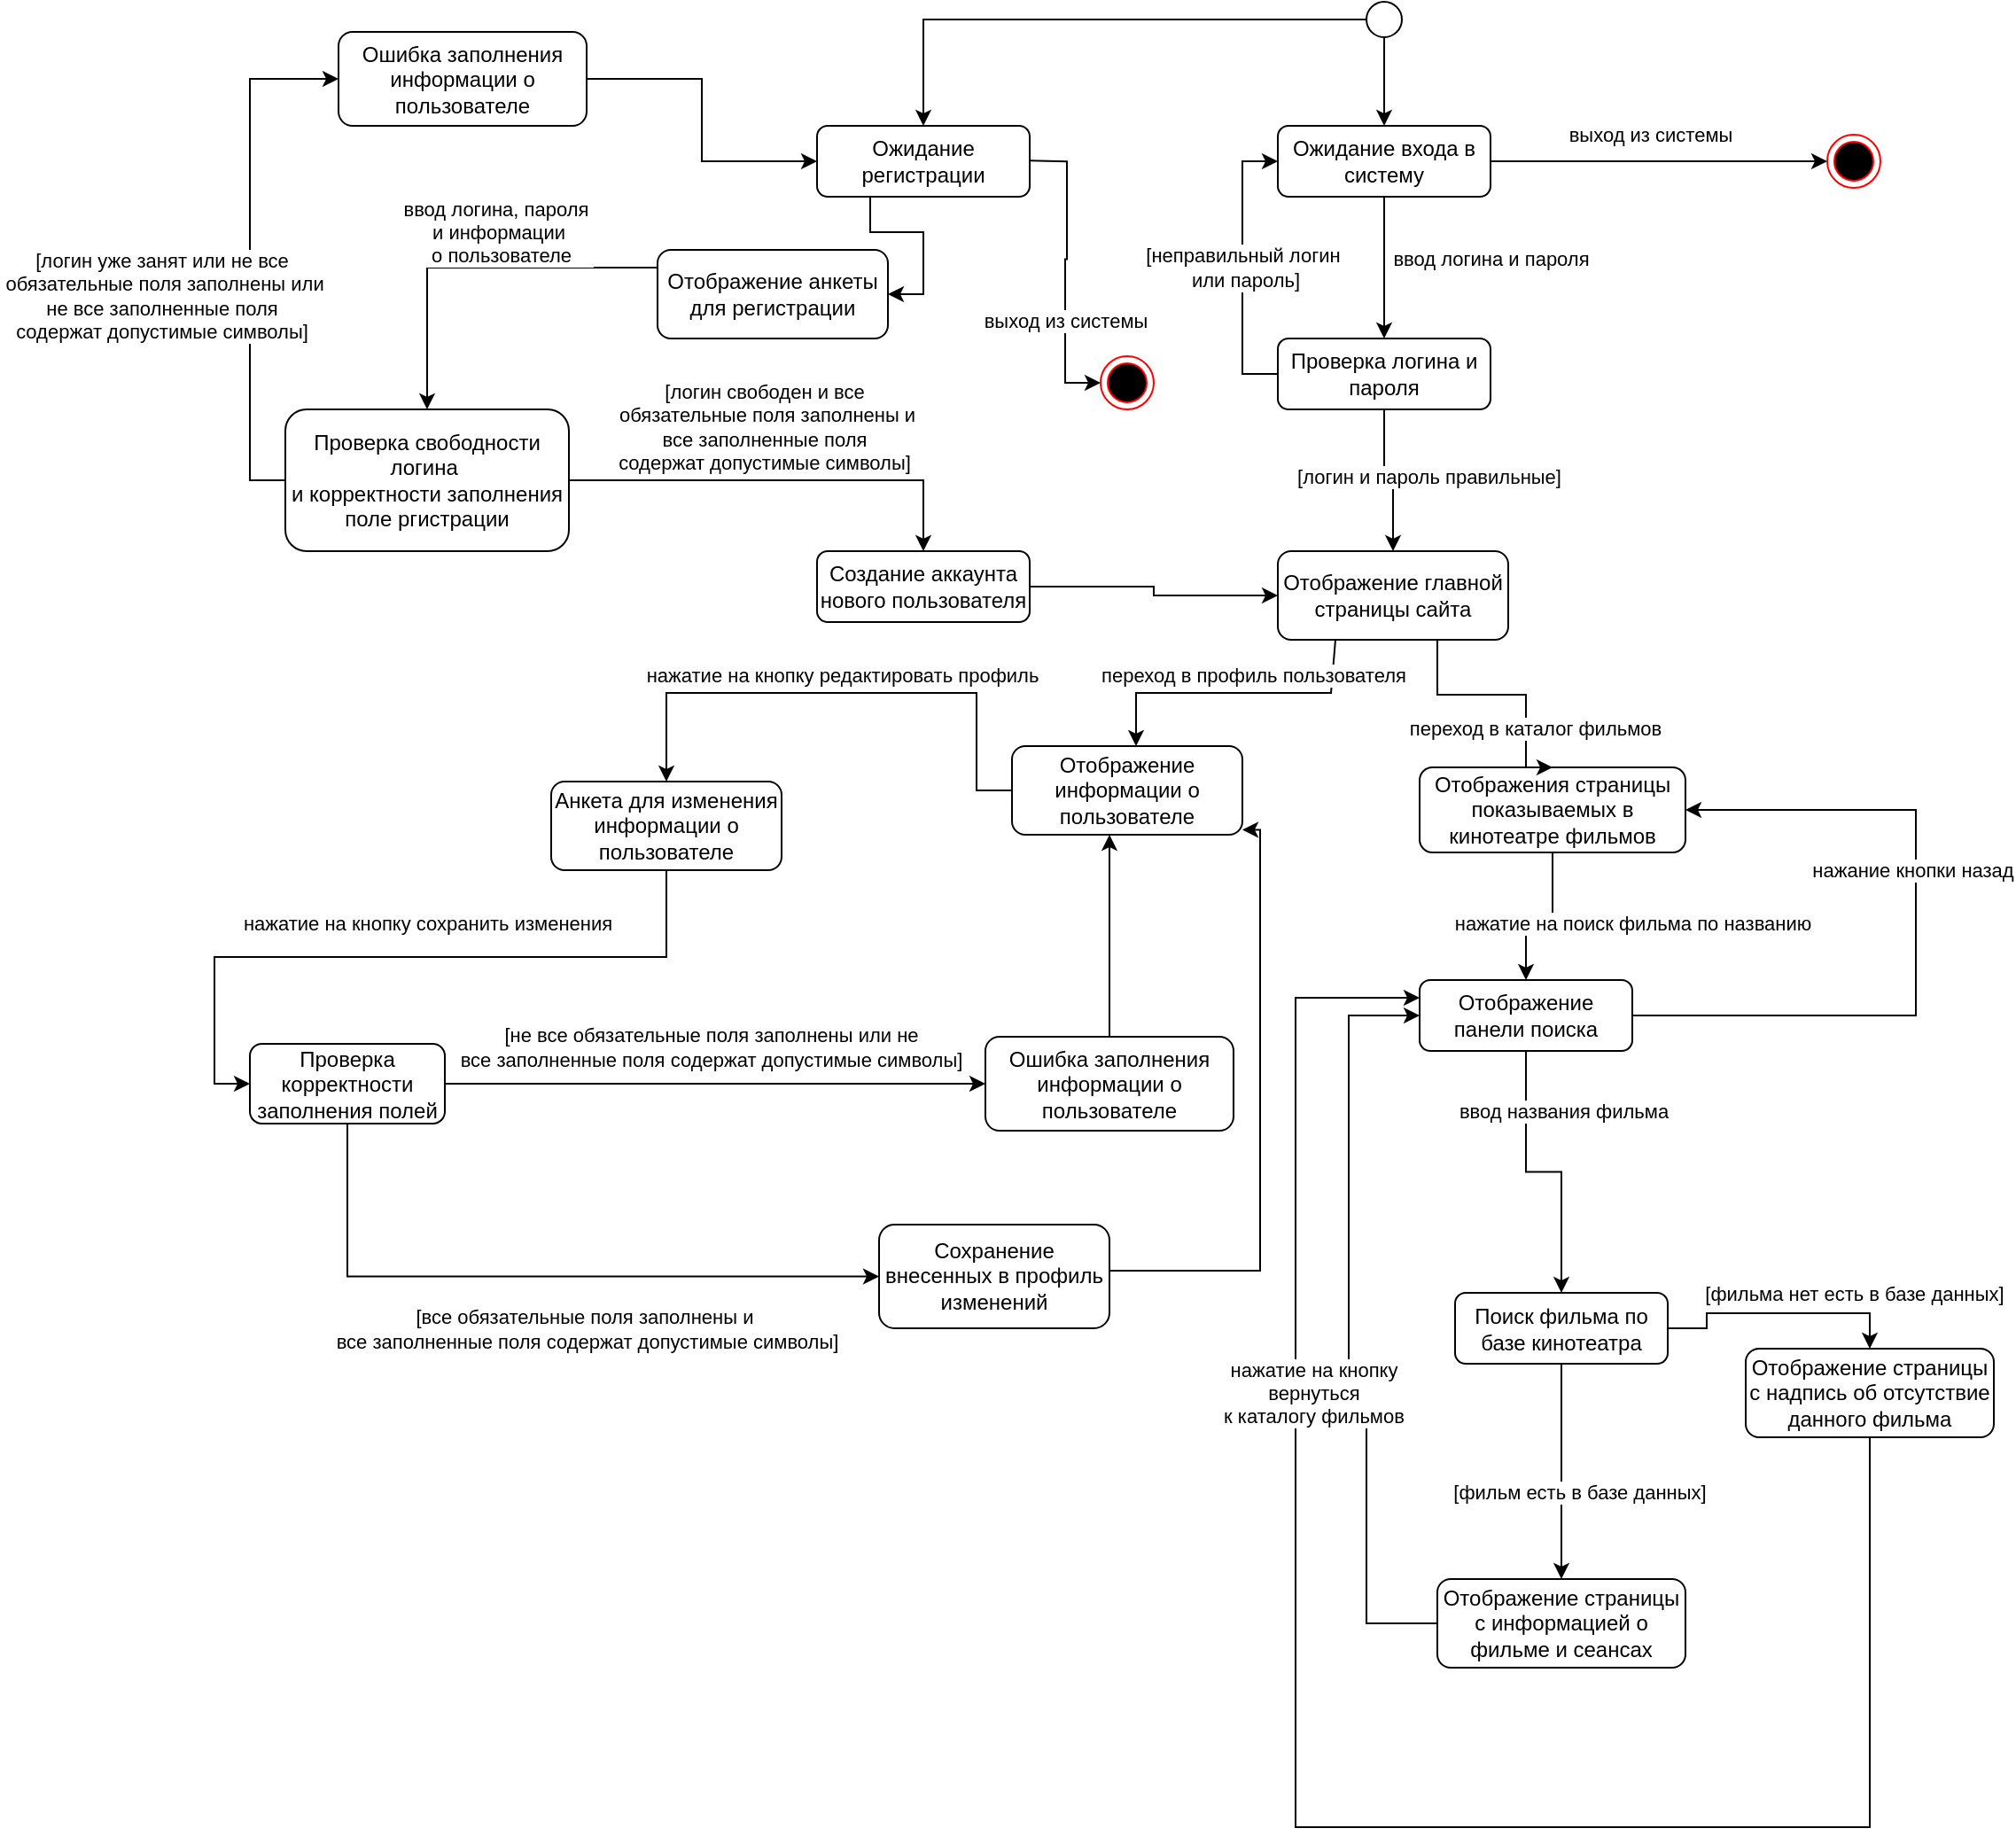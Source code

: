<mxfile version="24.0.5" type="github">
  <diagram name="Страница — 1" id="CQMrf1lWNn9pbY3fDf8r">
    <mxGraphModel dx="2715" dy="854" grid="1" gridSize="10" guides="1" tooltips="1" connect="1" arrows="1" fold="1" page="1" pageScale="1" pageWidth="827" pageHeight="1169" math="0" shadow="0">
      <root>
        <mxCell id="0" />
        <mxCell id="1" parent="0" />
        <mxCell id="x12aQ69rx99nIMiCHYCn-129" style="edgeStyle=orthogonalEdgeStyle;rounded=0;orthogonalLoop=1;jettySize=auto;html=1;exitX=0.5;exitY=1;exitDx=0;exitDy=0;" edge="1" parent="1" source="x12aQ69rx99nIMiCHYCn-76" target="x12aQ69rx99nIMiCHYCn-128">
          <mxGeometry relative="1" as="geometry" />
        </mxCell>
        <mxCell id="x12aQ69rx99nIMiCHYCn-54" style="edgeStyle=orthogonalEdgeStyle;rounded=0;orthogonalLoop=1;jettySize=auto;html=1;entryX=0.5;entryY=0;entryDx=0;entryDy=0;" edge="1" parent="1" source="x12aQ69rx99nIMiCHYCn-57" target="x12aQ69rx99nIMiCHYCn-65">
          <mxGeometry relative="1" as="geometry" />
        </mxCell>
        <mxCell id="x12aQ69rx99nIMiCHYCn-55" value="ввод логина и пароля" style="edgeLabel;html=1;align=center;verticalAlign=middle;resizable=0;points=[];" vertex="1" connectable="0" parent="x12aQ69rx99nIMiCHYCn-54">
          <mxGeometry x="-0.12" y="1" relative="1" as="geometry">
            <mxPoint x="59" as="offset" />
          </mxGeometry>
        </mxCell>
        <mxCell id="x12aQ69rx99nIMiCHYCn-56" style="edgeStyle=orthogonalEdgeStyle;rounded=0;orthogonalLoop=1;jettySize=auto;html=1;entryX=0;entryY=0.5;entryDx=0;entryDy=0;" edge="1" parent="1" source="x12aQ69rx99nIMiCHYCn-57" target="x12aQ69rx99nIMiCHYCn-66">
          <mxGeometry relative="1" as="geometry" />
        </mxCell>
        <mxCell id="x12aQ69rx99nIMiCHYCn-57" value="Ожидание входа в систему" style="rounded=1;whiteSpace=wrap;html=1;" vertex="1" parent="1">
          <mxGeometry x="440" y="80" width="120" height="40" as="geometry" />
        </mxCell>
        <mxCell id="x12aQ69rx99nIMiCHYCn-58" style="edgeStyle=orthogonalEdgeStyle;rounded=0;orthogonalLoop=1;jettySize=auto;html=1;entryX=0.5;entryY=0;entryDx=0;entryDy=0;" edge="1" parent="1" source="x12aQ69rx99nIMiCHYCn-60" target="x12aQ69rx99nIMiCHYCn-57">
          <mxGeometry relative="1" as="geometry" />
        </mxCell>
        <mxCell id="x12aQ69rx99nIMiCHYCn-59" style="edgeStyle=orthogonalEdgeStyle;rounded=0;orthogonalLoop=1;jettySize=auto;html=1;entryX=0.5;entryY=0;entryDx=0;entryDy=0;" edge="1" parent="1" source="x12aQ69rx99nIMiCHYCn-60" target="x12aQ69rx99nIMiCHYCn-87">
          <mxGeometry relative="1" as="geometry" />
        </mxCell>
        <mxCell id="x12aQ69rx99nIMiCHYCn-60" value="" style="ellipse;whiteSpace=wrap;html=1;aspect=fixed;" vertex="1" parent="1">
          <mxGeometry x="490" y="10" width="20" height="20" as="geometry" />
        </mxCell>
        <mxCell id="x12aQ69rx99nIMiCHYCn-61" style="edgeStyle=orthogonalEdgeStyle;rounded=0;orthogonalLoop=1;jettySize=auto;html=1;entryX=0;entryY=0.5;entryDx=0;entryDy=0;exitX=0;exitY=0.5;exitDx=0;exitDy=0;" edge="1" parent="1" source="x12aQ69rx99nIMiCHYCn-65" target="x12aQ69rx99nIMiCHYCn-57">
          <mxGeometry relative="1" as="geometry">
            <mxPoint x="430" y="200" as="sourcePoint" />
            <mxPoint x="370" y="130" as="targetPoint" />
          </mxGeometry>
        </mxCell>
        <mxCell id="x12aQ69rx99nIMiCHYCn-62" value="[неправильный логин&lt;div&gt;&amp;nbsp;или пароль&lt;span style=&quot;background-color: rgb(251, 251, 251); text-wrap: wrap;&quot;&gt;]&lt;/span&gt;&lt;/div&gt;" style="edgeLabel;html=1;align=center;verticalAlign=middle;resizable=0;points=[];" vertex="1" connectable="0" parent="x12aQ69rx99nIMiCHYCn-61">
          <mxGeometry x="0.077" y="4" relative="1" as="geometry">
            <mxPoint x="4" y="6" as="offset" />
          </mxGeometry>
        </mxCell>
        <mxCell id="x12aQ69rx99nIMiCHYCn-63" style="edgeStyle=orthogonalEdgeStyle;rounded=0;orthogonalLoop=1;jettySize=auto;html=1;entryX=0.5;entryY=0;entryDx=0;entryDy=0;" edge="1" parent="1" source="x12aQ69rx99nIMiCHYCn-65" target="x12aQ69rx99nIMiCHYCn-101">
          <mxGeometry relative="1" as="geometry">
            <mxPoint x="500" y="310" as="targetPoint" />
          </mxGeometry>
        </mxCell>
        <mxCell id="x12aQ69rx99nIMiCHYCn-64" value="[логин и пароль правильные&lt;span style=&quot;background-color: rgb(251, 251, 251); text-wrap: wrap;&quot;&gt;]&lt;/span&gt;" style="edgeLabel;html=1;align=center;verticalAlign=middle;resizable=0;points=[];" vertex="1" connectable="0" parent="x12aQ69rx99nIMiCHYCn-63">
          <mxGeometry x="0.15" y="-1" relative="1" as="geometry">
            <mxPoint x="21" y="-6" as="offset" />
          </mxGeometry>
        </mxCell>
        <mxCell id="x12aQ69rx99nIMiCHYCn-65" value="Проверка логина и пароля" style="rounded=1;whiteSpace=wrap;html=1;" vertex="1" parent="1">
          <mxGeometry x="440" y="200" width="120" height="40" as="geometry" />
        </mxCell>
        <mxCell id="x12aQ69rx99nIMiCHYCn-66" value="" style="ellipse;html=1;shape=endState;fillColor=#000000;strokeColor=#ff0000;" vertex="1" parent="1">
          <mxGeometry x="750" y="85" width="30" height="30" as="geometry" />
        </mxCell>
        <mxCell id="x12aQ69rx99nIMiCHYCn-67" style="edgeStyle=orthogonalEdgeStyle;rounded=0;orthogonalLoop=1;jettySize=auto;html=1;exitX=0.5;exitY=1;exitDx=0;exitDy=0;entryX=0.5;entryY=0;entryDx=0;entryDy=0;" edge="1" parent="1" source="x12aQ69rx99nIMiCHYCn-69" target="x12aQ69rx99nIMiCHYCn-72">
          <mxGeometry relative="1" as="geometry" />
        </mxCell>
        <mxCell id="x12aQ69rx99nIMiCHYCn-68" value="нажатие на поиск фильма по названию" style="edgeLabel;html=1;align=center;verticalAlign=middle;resizable=0;points=[];" vertex="1" connectable="0" parent="x12aQ69rx99nIMiCHYCn-67">
          <mxGeometry x="-0.05" y="-1" relative="1" as="geometry">
            <mxPoint x="50" y="5" as="offset" />
          </mxGeometry>
        </mxCell>
        <mxCell id="x12aQ69rx99nIMiCHYCn-69" value="Отображения страницы показываемых в кинотеатре фильмов" style="rounded=1;whiteSpace=wrap;html=1;" vertex="1" parent="1">
          <mxGeometry x="520" y="442" width="150" height="48" as="geometry" />
        </mxCell>
        <mxCell id="x12aQ69rx99nIMiCHYCn-70" style="edgeStyle=orthogonalEdgeStyle;rounded=0;orthogonalLoop=1;jettySize=auto;html=1;entryX=0.5;entryY=0;entryDx=0;entryDy=0;" edge="1" parent="1" source="x12aQ69rx99nIMiCHYCn-72" target="x12aQ69rx99nIMiCHYCn-76">
          <mxGeometry relative="1" as="geometry" />
        </mxCell>
        <mxCell id="x12aQ69rx99nIMiCHYCn-71" value="[фильм есть в базе данных]" style="edgeLabel;html=1;align=center;verticalAlign=middle;resizable=0;points=[];" vertex="1" connectable="0" parent="x12aQ69rx99nIMiCHYCn-70">
          <mxGeometry x="-0.033" y="-2" relative="1" as="geometry">
            <mxPoint x="22" y="178" as="offset" />
          </mxGeometry>
        </mxCell>
        <mxCell id="x12aQ69rx99nIMiCHYCn-147" style="edgeStyle=orthogonalEdgeStyle;rounded=0;orthogonalLoop=1;jettySize=auto;html=1;exitX=1;exitY=0.5;exitDx=0;exitDy=0;entryX=1;entryY=0.5;entryDx=0;entryDy=0;" edge="1" parent="1" source="x12aQ69rx99nIMiCHYCn-72" target="x12aQ69rx99nIMiCHYCn-69">
          <mxGeometry relative="1" as="geometry">
            <Array as="points">
              <mxPoint x="800" y="582" />
              <mxPoint x="800" y="466" />
            </Array>
          </mxGeometry>
        </mxCell>
        <mxCell id="x12aQ69rx99nIMiCHYCn-148" value="нажание кнопки назад" style="edgeLabel;html=1;align=center;verticalAlign=middle;resizable=0;points=[];" vertex="1" connectable="0" parent="x12aQ69rx99nIMiCHYCn-147">
          <mxGeometry x="0.069" y="2" relative="1" as="geometry">
            <mxPoint y="-25" as="offset" />
          </mxGeometry>
        </mxCell>
        <mxCell id="x12aQ69rx99nIMiCHYCn-72" value="Отображение панели поиска" style="rounded=1;whiteSpace=wrap;html=1;" vertex="1" parent="1">
          <mxGeometry x="520" y="562" width="120" height="40" as="geometry" />
        </mxCell>
        <mxCell id="x12aQ69rx99nIMiCHYCn-131" style="edgeStyle=orthogonalEdgeStyle;rounded=0;orthogonalLoop=1;jettySize=auto;html=1;exitX=1;exitY=0.5;exitDx=0;exitDy=0;entryX=0.5;entryY=0;entryDx=0;entryDy=0;" edge="1" parent="1" source="x12aQ69rx99nIMiCHYCn-76" target="x12aQ69rx99nIMiCHYCn-130">
          <mxGeometry relative="1" as="geometry" />
        </mxCell>
        <mxCell id="x12aQ69rx99nIMiCHYCn-76" value="Поиск фильма по базе кинотеатра" style="rounded=1;whiteSpace=wrap;html=1;" vertex="1" parent="1">
          <mxGeometry x="540" y="738.5" width="120" height="40" as="geometry" />
        </mxCell>
        <mxCell id="x12aQ69rx99nIMiCHYCn-85" style="edgeStyle=orthogonalEdgeStyle;rounded=0;orthogonalLoop=1;jettySize=auto;html=1;entryX=0.5;entryY=0;entryDx=0;entryDy=0;exitX=0;exitY=0.5;exitDx=0;exitDy=0;" edge="1" parent="1" source="x12aQ69rx99nIMiCHYCn-138" target="x12aQ69rx99nIMiCHYCn-92">
          <mxGeometry relative="1" as="geometry">
            <Array as="points">
              <mxPoint x="90" y="160" />
              <mxPoint x="-40" y="160" />
            </Array>
          </mxGeometry>
        </mxCell>
        <mxCell id="x12aQ69rx99nIMiCHYCn-86" value="ввод логина, пароля&amp;nbsp;&lt;div&gt;и информации&lt;/div&gt;&lt;div&gt;&amp;nbsp;о пользователе&lt;/div&gt;" style="edgeLabel;html=1;align=center;verticalAlign=middle;resizable=0;points=[];" vertex="1" connectable="0" parent="x12aQ69rx99nIMiCHYCn-85">
          <mxGeometry x="-0.113" y="4" relative="1" as="geometry">
            <mxPoint x="-5" y="-24" as="offset" />
          </mxGeometry>
        </mxCell>
        <mxCell id="x12aQ69rx99nIMiCHYCn-139" style="edgeStyle=orthogonalEdgeStyle;rounded=0;orthogonalLoop=1;jettySize=auto;html=1;exitX=0.25;exitY=1;exitDx=0;exitDy=0;entryX=1;entryY=0.5;entryDx=0;entryDy=0;" edge="1" parent="1" source="x12aQ69rx99nIMiCHYCn-87" target="x12aQ69rx99nIMiCHYCn-138">
          <mxGeometry relative="1" as="geometry" />
        </mxCell>
        <mxCell id="x12aQ69rx99nIMiCHYCn-87" value="Ожидание регистрации" style="rounded=1;whiteSpace=wrap;html=1;" vertex="1" parent="1">
          <mxGeometry x="180" y="80" width="120" height="40" as="geometry" />
        </mxCell>
        <mxCell id="x12aQ69rx99nIMiCHYCn-88" style="edgeStyle=orthogonalEdgeStyle;rounded=0;orthogonalLoop=1;jettySize=auto;html=1;entryX=0.5;entryY=0;entryDx=0;entryDy=0;" edge="1" parent="1" source="x12aQ69rx99nIMiCHYCn-92" target="x12aQ69rx99nIMiCHYCn-94">
          <mxGeometry relative="1" as="geometry" />
        </mxCell>
        <mxCell id="x12aQ69rx99nIMiCHYCn-89" value="&lt;span style=&quot;color: rgba(0, 0, 0, 0); font-family: monospace; font-size: 0px; text-align: start; background-color: rgb(251, 251, 251);&quot;&gt;%3CmxGraphModel%3E%3Croot%3E%3CmxCell%20id%3D%220%22%2F%3E%3CmxCell%20id%3D%221%22%20parent%3D%220%22%2F%3E%3CmxCell%20id%3D%222%22%20value%3D%22%5B%D0%BB%D0%BE%D0%B3%D0%B8%D0%BD%20%D1%83%D0%B6%D0%B5%20%D0%B7%D0%B0%D0%BD%D1%8F%D1%82%20%D0%B8%D0%BB%D0%B8%20%D0%BD%D0%B5%20%D0%B2%D1%81%D0%B5%26lt%3Bdiv%26gt%3B%26amp%3Bnbsp%3B%D0%BE%D0%B1%D1%8F%D0%B7%D0%B0%D1%82%D0%B5%D0%BB%D1%8C%D0%BD%D1%8B%D0%B5%20%D0%BF%D0%BE%D0%BB%D1%8F%20%D0%B7%D0%B0%D0%BF%D0%BE%D0%BB%D0%BD%D0%B5%D0%BD%D1%8B%20%D0%B8%D0%BB%D0%B8%26lt%3B%2Fdiv%26gt%3B%26lt%3Bdiv%26gt%3B%26amp%3Bnbsp%3B%D0%BD%D0%B5%20%D0%B2%D1%81%D0%B5%20%D0%B7%D0%B0%D0%BF%D0%BE%D0%BB%D0%BD%D0%B5%D0%BD%D0%BD%D1%8B%D0%B5%20%D0%BF%D0%BE%D0%BB%D1%8F%26amp%3Bnbsp%3B%26lt%3B%2Fdiv%26gt%3B%26lt%3Bdiv%26gt%3B%D1%81%D0%BE%D0%B4%D0%B5%D1%80%D0%B6%D0%B0%D1%82%20%D0%B4%D0%BE%D0%BF%D1%83%D1%81%D1%82%D0%B8%D0%BC%D1%8B%D0%B5%20%D1%81%D0%B8%D0%BC%D0%B2%D0%BE%D0%BB%D1%8B%5D%26lt%3B%2Fdiv%26gt%3B%22%20style%3D%22edgeLabel%3Bhtml%3D1%3Balign%3Dcenter%3BverticalAlign%3Dmiddle%3Bresizable%3D0%3Bpoints%3D%5B%5D%3B%22%20vertex%3D%221%22%20connectable%3D%220%22%20parent%3D%221%22%3E%3CmxGeometry%20x%3D%22-190%22%20y%3D%22175.4%22%20as%3D%22geometry%22%2F%3E%3C%2FmxCell%3E%3C%2Froot%3E%3C%2FmxGraphModel%3E&lt;/span&gt;" style="edgeLabel;html=1;align=center;verticalAlign=middle;resizable=0;points=[];" vertex="1" connectable="0" parent="x12aQ69rx99nIMiCHYCn-88">
          <mxGeometry x="-0.092" y="-2" relative="1" as="geometry">
            <mxPoint x="-28" y="3" as="offset" />
          </mxGeometry>
        </mxCell>
        <mxCell id="x12aQ69rx99nIMiCHYCn-142" style="edgeStyle=orthogonalEdgeStyle;rounded=0;orthogonalLoop=1;jettySize=auto;html=1;exitX=0;exitY=0.5;exitDx=0;exitDy=0;entryX=0;entryY=0.5;entryDx=0;entryDy=0;" edge="1" parent="1" source="x12aQ69rx99nIMiCHYCn-92" target="x12aQ69rx99nIMiCHYCn-140">
          <mxGeometry relative="1" as="geometry" />
        </mxCell>
        <mxCell id="x12aQ69rx99nIMiCHYCn-143" value="[логин уже занят или не все&lt;div&gt;&amp;nbsp;обязательные поля заполнены или&lt;/div&gt;&lt;div&gt;&amp;nbsp;не все заполненные поля&amp;nbsp;&lt;/div&gt;&lt;div&gt;содержат допустимые символы]&lt;/div&gt;" style="edgeLabel;html=1;align=center;verticalAlign=middle;resizable=0;points=[];" vertex="1" connectable="0" parent="x12aQ69rx99nIMiCHYCn-142">
          <mxGeometry x="0.067" y="-3" relative="1" as="geometry">
            <mxPoint x="-53" y="34" as="offset" />
          </mxGeometry>
        </mxCell>
        <mxCell id="x12aQ69rx99nIMiCHYCn-92" value="Проверка свободности логина&amp;nbsp;&lt;div&gt;и корректности заполнения поле ргистрации&lt;/div&gt;" style="rounded=1;whiteSpace=wrap;html=1;" vertex="1" parent="1">
          <mxGeometry x="-120" y="240" width="160" height="80" as="geometry" />
        </mxCell>
        <mxCell id="x12aQ69rx99nIMiCHYCn-93" style="edgeStyle=orthogonalEdgeStyle;rounded=0;orthogonalLoop=1;jettySize=auto;html=1;entryX=0;entryY=0.5;entryDx=0;entryDy=0;" edge="1" parent="1" source="x12aQ69rx99nIMiCHYCn-94" target="x12aQ69rx99nIMiCHYCn-101">
          <mxGeometry relative="1" as="geometry" />
        </mxCell>
        <mxCell id="x12aQ69rx99nIMiCHYCn-94" value="Создание аккаунта нового пользователя" style="rounded=1;whiteSpace=wrap;html=1;" vertex="1" parent="1">
          <mxGeometry x="180" y="320" width="120" height="40" as="geometry" />
        </mxCell>
        <mxCell id="x12aQ69rx99nIMiCHYCn-97" style="edgeStyle=orthogonalEdgeStyle;rounded=0;orthogonalLoop=1;jettySize=auto;html=1;entryX=0;entryY=0.5;entryDx=0;entryDy=0;" edge="1" parent="1" target="x12aQ69rx99nIMiCHYCn-98">
          <mxGeometry relative="1" as="geometry">
            <mxPoint x="300" y="99.58" as="sourcePoint" />
            <mxPoint x="360" y="100" as="targetPoint" />
          </mxGeometry>
        </mxCell>
        <mxCell id="x12aQ69rx99nIMiCHYCn-98" value="" style="ellipse;html=1;shape=endState;fillColor=#000000;strokeColor=#ff0000;" vertex="1" parent="1">
          <mxGeometry x="340" y="210" width="30" height="30" as="geometry" />
        </mxCell>
        <mxCell id="x12aQ69rx99nIMiCHYCn-99" style="edgeStyle=orthogonalEdgeStyle;rounded=0;orthogonalLoop=1;jettySize=auto;html=1;entryX=0.5;entryY=0;entryDx=0;entryDy=0;" edge="1" parent="1" source="x12aQ69rx99nIMiCHYCn-101" target="x12aQ69rx99nIMiCHYCn-69">
          <mxGeometry relative="1" as="geometry">
            <Array as="points">
              <mxPoint x="530" y="401" />
              <mxPoint x="580" y="401" />
            </Array>
          </mxGeometry>
        </mxCell>
        <mxCell id="x12aQ69rx99nIMiCHYCn-100" value="переход в каталог фильмов" style="edgeLabel;html=1;align=center;verticalAlign=middle;resizable=0;points=[];" vertex="1" connectable="0" parent="x12aQ69rx99nIMiCHYCn-99">
          <mxGeometry x="-0.296" y="-1" relative="1" as="geometry">
            <mxPoint x="38" y="18" as="offset" />
          </mxGeometry>
        </mxCell>
        <mxCell id="x12aQ69rx99nIMiCHYCn-101" value="Отображение главной страницы сайта" style="rounded=1;whiteSpace=wrap;html=1;" vertex="1" parent="1">
          <mxGeometry x="440" y="320" width="130" height="50" as="geometry" />
        </mxCell>
        <mxCell id="x12aQ69rx99nIMiCHYCn-104" value="Отображение информации о пользователе" style="rounded=1;whiteSpace=wrap;html=1;" vertex="1" parent="1">
          <mxGeometry x="290" y="430" width="130" height="50" as="geometry" />
        </mxCell>
        <mxCell id="x12aQ69rx99nIMiCHYCn-105" value="" style="endArrow=classic;html=1;rounded=0;exitX=0.25;exitY=1;exitDx=0;exitDy=0;" edge="1" parent="1" source="x12aQ69rx99nIMiCHYCn-101">
          <mxGeometry width="50" height="50" relative="1" as="geometry">
            <mxPoint x="540" y="410" as="sourcePoint" />
            <mxPoint x="360" y="430" as="targetPoint" />
            <Array as="points">
              <mxPoint x="470" y="400" />
              <mxPoint x="360" y="400" />
            </Array>
          </mxGeometry>
        </mxCell>
        <mxCell id="x12aQ69rx99nIMiCHYCn-106" value="переход в профиль пользователя" style="edgeLabel;html=1;align=center;verticalAlign=middle;resizable=0;points=[];" vertex="1" connectable="0" parent="x12aQ69rx99nIMiCHYCn-105">
          <mxGeometry x="0.179" y="-1" relative="1" as="geometry">
            <mxPoint x="26" y="-9" as="offset" />
          </mxGeometry>
        </mxCell>
        <mxCell id="x12aQ69rx99nIMiCHYCn-108" value="выход из системы" style="edgeLabel;html=1;align=center;verticalAlign=middle;resizable=0;points=[];" vertex="1" connectable="0" parent="1">
          <mxGeometry x="650" y="84.996" as="geometry" />
        </mxCell>
        <mxCell id="x12aQ69rx99nIMiCHYCn-109" value="выход из системы" style="edgeLabel;html=1;align=center;verticalAlign=middle;resizable=0;points=[];" vertex="1" connectable="0" parent="1">
          <mxGeometry x="320" y="189.996" as="geometry" />
        </mxCell>
        <mxCell id="x12aQ69rx99nIMiCHYCn-118" style="edgeStyle=orthogonalEdgeStyle;rounded=0;orthogonalLoop=1;jettySize=auto;html=1;exitX=0.5;exitY=1;exitDx=0;exitDy=0;entryX=0;entryY=0.5;entryDx=0;entryDy=0;" edge="1" parent="1" source="x12aQ69rx99nIMiCHYCn-110" target="x12aQ69rx99nIMiCHYCn-114">
          <mxGeometry relative="1" as="geometry" />
        </mxCell>
        <mxCell id="x12aQ69rx99nIMiCHYCn-110" value="Анкета для изменения информации о пользователе" style="rounded=1;whiteSpace=wrap;html=1;" vertex="1" parent="1">
          <mxGeometry x="30" y="450" width="130" height="50" as="geometry" />
        </mxCell>
        <mxCell id="x12aQ69rx99nIMiCHYCn-111" value="" style="endArrow=classic;html=1;rounded=0;exitX=0;exitY=0.5;exitDx=0;exitDy=0;entryX=0.5;entryY=0;entryDx=0;entryDy=0;" edge="1" parent="1" source="x12aQ69rx99nIMiCHYCn-104" target="x12aQ69rx99nIMiCHYCn-110">
          <mxGeometry width="50" height="50" relative="1" as="geometry">
            <mxPoint x="300" y="370" as="sourcePoint" />
            <mxPoint x="187" y="430" as="targetPoint" />
            <Array as="points">
              <mxPoint x="270" y="455" />
              <mxPoint x="270" y="400" />
              <mxPoint x="95" y="400" />
            </Array>
          </mxGeometry>
        </mxCell>
        <mxCell id="x12aQ69rx99nIMiCHYCn-112" value="нажатие на кнопку редактировать профиль" style="edgeLabel;html=1;align=center;verticalAlign=middle;resizable=0;points=[];" vertex="1" connectable="0" parent="x12aQ69rx99nIMiCHYCn-111">
          <mxGeometry x="0.179" y="-1" relative="1" as="geometry">
            <mxPoint x="26" y="-9" as="offset" />
          </mxGeometry>
        </mxCell>
        <mxCell id="x12aQ69rx99nIMiCHYCn-119" style="edgeStyle=orthogonalEdgeStyle;rounded=0;orthogonalLoop=1;jettySize=auto;html=1;exitX=0.5;exitY=1;exitDx=0;exitDy=0;entryX=0;entryY=0.5;entryDx=0;entryDy=0;" edge="1" parent="1" source="x12aQ69rx99nIMiCHYCn-114" target="x12aQ69rx99nIMiCHYCn-117">
          <mxGeometry relative="1" as="geometry" />
        </mxCell>
        <mxCell id="x12aQ69rx99nIMiCHYCn-122" style="edgeStyle=orthogonalEdgeStyle;rounded=0;orthogonalLoop=1;jettySize=auto;html=1;exitX=1;exitY=0.5;exitDx=0;exitDy=0;entryX=0;entryY=0.5;entryDx=0;entryDy=0;" edge="1" parent="1" source="x12aQ69rx99nIMiCHYCn-114" target="x12aQ69rx99nIMiCHYCn-120">
          <mxGeometry relative="1" as="geometry" />
        </mxCell>
        <mxCell id="x12aQ69rx99nIMiCHYCn-114" value="Проверка корректности заполнения полей" style="rounded=1;whiteSpace=wrap;html=1;" vertex="1" parent="1">
          <mxGeometry x="-140" y="598" width="110" height="45" as="geometry" />
        </mxCell>
        <mxCell id="x12aQ69rx99nIMiCHYCn-115" value="[все обязательные поля заполнены и&amp;nbsp;&lt;div&gt;все заполненные поля содержат допустимые символы&lt;span style=&quot;background-color: rgb(251, 251, 251); text-wrap: wrap;&quot;&gt;]&lt;/span&gt;&lt;/div&gt;" style="edgeLabel;html=1;align=center;verticalAlign=middle;resizable=0;points=[];" vertex="1" connectable="0" parent="1">
          <mxGeometry x="50" y="758.5" as="geometry" />
        </mxCell>
        <mxCell id="x12aQ69rx99nIMiCHYCn-125" style="edgeStyle=orthogonalEdgeStyle;rounded=0;orthogonalLoop=1;jettySize=auto;html=1;exitX=1;exitY=0.5;exitDx=0;exitDy=0;entryX=0.75;entryY=1;entryDx=0;entryDy=0;" edge="1" parent="1" source="x12aQ69rx99nIMiCHYCn-117">
          <mxGeometry relative="1" as="geometry">
            <mxPoint x="377.5" y="726.48" as="sourcePoint" />
            <mxPoint x="420" y="477.23" as="targetPoint" />
            <Array as="points">
              <mxPoint x="345" y="726" />
              <mxPoint x="430" y="726" />
              <mxPoint x="430" y="477" />
            </Array>
          </mxGeometry>
        </mxCell>
        <mxCell id="x12aQ69rx99nIMiCHYCn-117" value="Сохранение внесенных в профиль изменений" style="rounded=1;whiteSpace=wrap;html=1;" vertex="1" parent="1">
          <mxGeometry x="215" y="700" width="130" height="58.5" as="geometry" />
        </mxCell>
        <mxCell id="x12aQ69rx99nIMiCHYCn-124" style="edgeStyle=orthogonalEdgeStyle;rounded=0;orthogonalLoop=1;jettySize=auto;html=1;exitX=0.5;exitY=0;exitDx=0;exitDy=0;" edge="1" parent="1" source="x12aQ69rx99nIMiCHYCn-120" target="x12aQ69rx99nIMiCHYCn-104">
          <mxGeometry relative="1" as="geometry">
            <Array as="points">
              <mxPoint x="345" y="510" />
              <mxPoint x="345" y="510" />
            </Array>
          </mxGeometry>
        </mxCell>
        <mxCell id="x12aQ69rx99nIMiCHYCn-120" value="Ошибка заполнения информации о пользователе" style="rounded=1;whiteSpace=wrap;html=1;" vertex="1" parent="1">
          <mxGeometry x="275" y="594" width="140" height="53" as="geometry" />
        </mxCell>
        <mxCell id="x12aQ69rx99nIMiCHYCn-123" value="[не все обязательные поля заполнены или не&lt;div&gt;все заполненные поля содержат допустимые символы&lt;span style=&quot;background-color: rgb(251, 251, 251); text-wrap: wrap;&quot;&gt;]&lt;/span&gt;&lt;/div&gt;" style="edgeLabel;html=1;align=center;verticalAlign=middle;resizable=0;points=[];" vertex="1" connectable="0" parent="1">
          <mxGeometry x="120" y="602" as="geometry">
            <mxPoint y="-2" as="offset" />
          </mxGeometry>
        </mxCell>
        <mxCell id="x12aQ69rx99nIMiCHYCn-126" value="нажатие на кнопку сохранить изменения" style="edgeLabel;html=1;align=center;verticalAlign=middle;resizable=0;points=[];" vertex="1" connectable="0" parent="1">
          <mxGeometry x="-40.003" y="530" as="geometry" />
        </mxCell>
        <mxCell id="x12aQ69rx99nIMiCHYCn-127" value="ввод названия фильма" style="edgeLabel;html=1;align=center;verticalAlign=middle;resizable=0;points=[];" vertex="1" connectable="0" parent="1">
          <mxGeometry x="610.0" y="620.497" as="geometry">
            <mxPoint x="-9" y="15" as="offset" />
          </mxGeometry>
        </mxCell>
        <mxCell id="x12aQ69rx99nIMiCHYCn-133" style="edgeStyle=orthogonalEdgeStyle;rounded=0;orthogonalLoop=1;jettySize=auto;html=1;entryX=0;entryY=0.5;entryDx=0;entryDy=0;exitX=0;exitY=0.5;exitDx=0;exitDy=0;" edge="1" parent="1" source="x12aQ69rx99nIMiCHYCn-128" target="x12aQ69rx99nIMiCHYCn-72">
          <mxGeometry relative="1" as="geometry">
            <Array as="points">
              <mxPoint x="490" y="925" />
              <mxPoint x="490" y="800" />
              <mxPoint x="480" y="800" />
              <mxPoint x="480" y="582" />
            </Array>
          </mxGeometry>
        </mxCell>
        <mxCell id="x12aQ69rx99nIMiCHYCn-128" value="Отображение страницы с информацией о фильме и сеансах" style="rounded=1;whiteSpace=wrap;html=1;" vertex="1" parent="1">
          <mxGeometry x="530" y="900" width="140" height="50" as="geometry" />
        </mxCell>
        <mxCell id="x12aQ69rx99nIMiCHYCn-135" style="edgeStyle=orthogonalEdgeStyle;rounded=0;orthogonalLoop=1;jettySize=auto;html=1;exitX=0.5;exitY=1;exitDx=0;exitDy=0;entryX=0;entryY=0.25;entryDx=0;entryDy=0;" edge="1" parent="1" source="x12aQ69rx99nIMiCHYCn-130" target="x12aQ69rx99nIMiCHYCn-72">
          <mxGeometry relative="1" as="geometry">
            <Array as="points">
              <mxPoint x="774" y="1040" />
              <mxPoint x="450" y="1040" />
              <mxPoint x="450" y="572" />
            </Array>
          </mxGeometry>
        </mxCell>
        <mxCell id="x12aQ69rx99nIMiCHYCn-130" value="Отображение страницы с надпись об отсутствие данного фильма" style="rounded=1;whiteSpace=wrap;html=1;" vertex="1" parent="1">
          <mxGeometry x="704" y="770" width="140" height="50" as="geometry" />
        </mxCell>
        <mxCell id="x12aQ69rx99nIMiCHYCn-132" value="[фильма нет есть в базе данных]" style="edgeLabel;html=1;align=center;verticalAlign=middle;resizable=0;points=[];" vertex="1" connectable="0" parent="1">
          <mxGeometry x="765" y="738.503" as="geometry" />
        </mxCell>
        <mxCell id="x12aQ69rx99nIMiCHYCn-134" value="нажатие на кнопку&lt;div&gt;&amp;nbsp;вернуться&amp;nbsp;&lt;div&gt;к каталогу фильмов&lt;/div&gt;&lt;/div&gt;" style="edgeLabel;html=1;align=center;verticalAlign=middle;resizable=0;points=[];" vertex="1" connectable="0" parent="1">
          <mxGeometry x="460.0" y="794.997" as="geometry" />
        </mxCell>
        <mxCell id="x12aQ69rx99nIMiCHYCn-138" value="Отображение анкеты для регистрации" style="rounded=1;whiteSpace=wrap;html=1;" vertex="1" parent="1">
          <mxGeometry x="90" y="150" width="130" height="50" as="geometry" />
        </mxCell>
        <mxCell id="x12aQ69rx99nIMiCHYCn-144" style="edgeStyle=orthogonalEdgeStyle;rounded=0;orthogonalLoop=1;jettySize=auto;html=1;exitX=1;exitY=0.5;exitDx=0;exitDy=0;entryX=0;entryY=0.5;entryDx=0;entryDy=0;" edge="1" parent="1" source="x12aQ69rx99nIMiCHYCn-140" target="x12aQ69rx99nIMiCHYCn-87">
          <mxGeometry relative="1" as="geometry" />
        </mxCell>
        <mxCell id="x12aQ69rx99nIMiCHYCn-140" value="Ошибка заполнения информации о пользователе" style="rounded=1;whiteSpace=wrap;html=1;" vertex="1" parent="1">
          <mxGeometry x="-90" y="27" width="140" height="53" as="geometry" />
        </mxCell>
        <mxCell id="x12aQ69rx99nIMiCHYCn-145" value="[логин свободен и все&lt;div&gt;&amp;nbsp;обязательные поля заполнены и&lt;/div&gt;&lt;div&gt;&amp;nbsp;все заполненные поля&amp;nbsp;&lt;/div&gt;&lt;div&gt;содержат допустимые символы]&lt;/div&gt;" style="edgeLabel;html=1;align=center;verticalAlign=middle;resizable=0;points=[];" vertex="1" connectable="0" parent="1">
          <mxGeometry x="150" y="250.0" as="geometry" />
        </mxCell>
      </root>
    </mxGraphModel>
  </diagram>
</mxfile>
